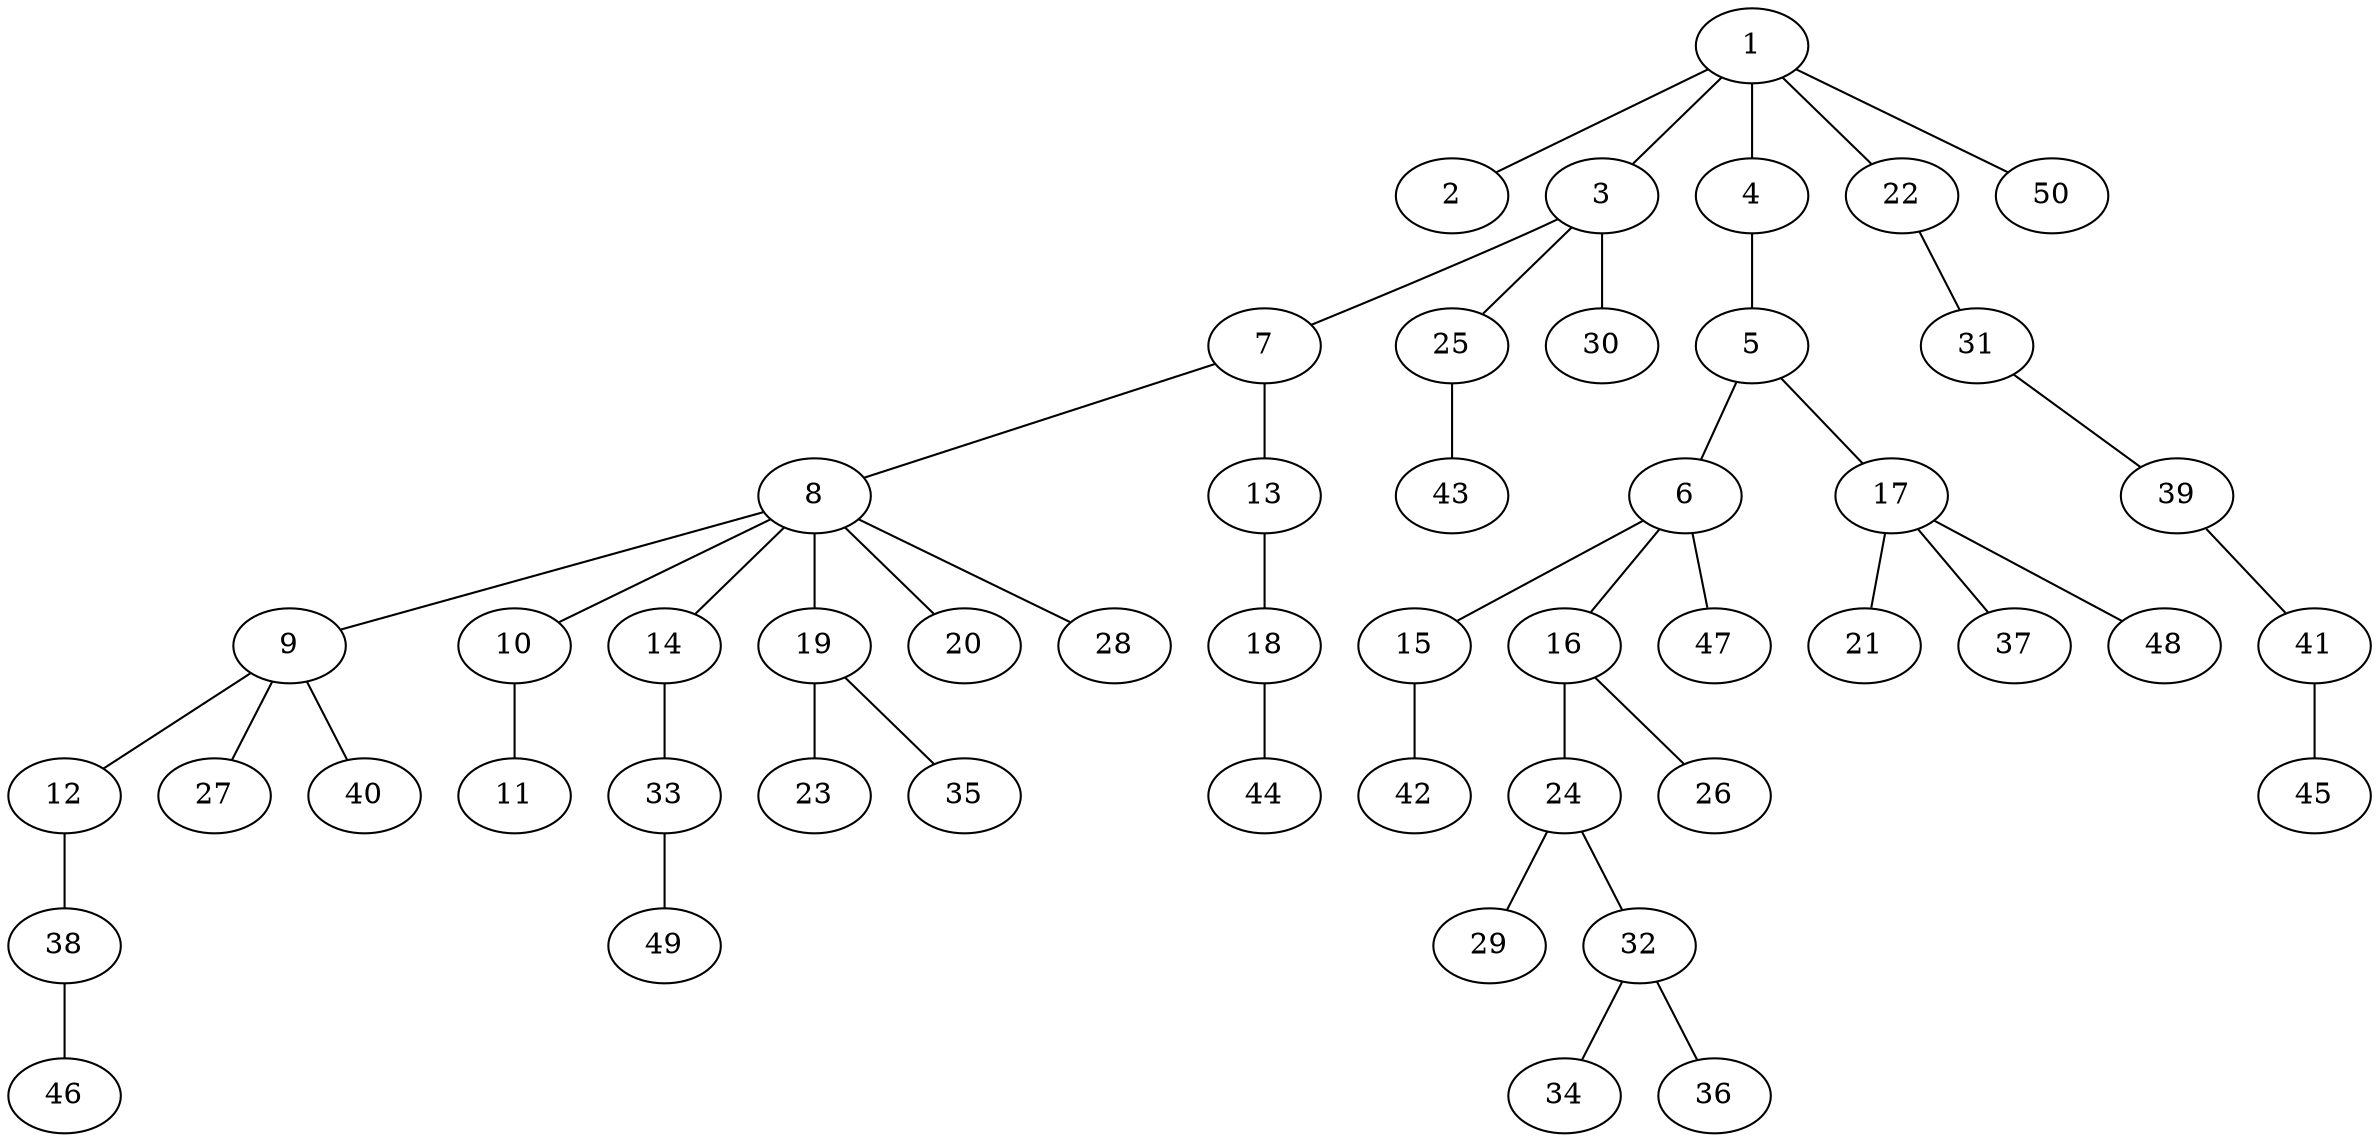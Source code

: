 graph graphname {1--2
1--3
1--4
1--22
1--50
3--7
3--25
3--30
4--5
5--6
5--17
6--15
6--16
6--47
7--8
7--13
8--9
8--10
8--14
8--19
8--20
8--28
9--12
9--27
9--40
10--11
12--38
13--18
14--33
15--42
16--24
16--26
17--21
17--37
17--48
18--44
19--23
19--35
22--31
24--29
24--32
25--43
31--39
32--34
32--36
33--49
38--46
39--41
41--45
}